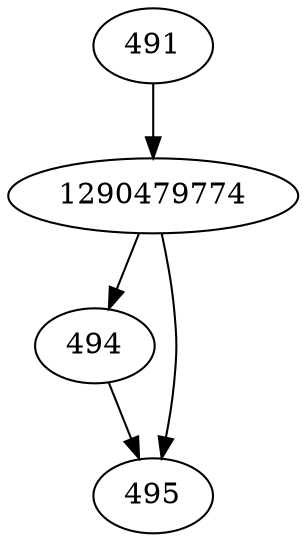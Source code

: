 strict digraph  {
1290479774;
491;
494;
495;
1290479774 -> 494;
1290479774 -> 495;
491 -> 1290479774;
494 -> 495;
}
